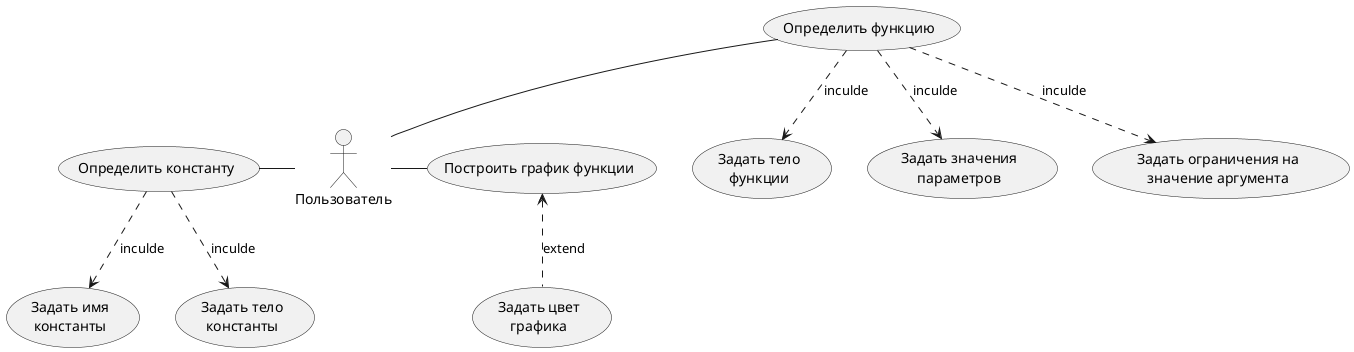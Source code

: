 @startuml
actor Пользователь as user
(Определить функцию) as def_func
(Определить константу) as def_const
(Построить график функции) as plot_func_graph
user -up- def_func
user -left- def_const
user -right- plot_func_graph
def_func ..> (Задать тело\nфункции) : inculde
def_func ..> (Задать значения\nпараметров) : inculde
def_func ..> (Задать ограничения на\nзначение аргумента) : inculde
plot_func_graph <.. (Задать цвет\nграфика) : extend
def_const ..> (Задать имя\nконстанты) : inculde
def_const ..> (Задать тело\nконстанты) : inculde
@enduml
